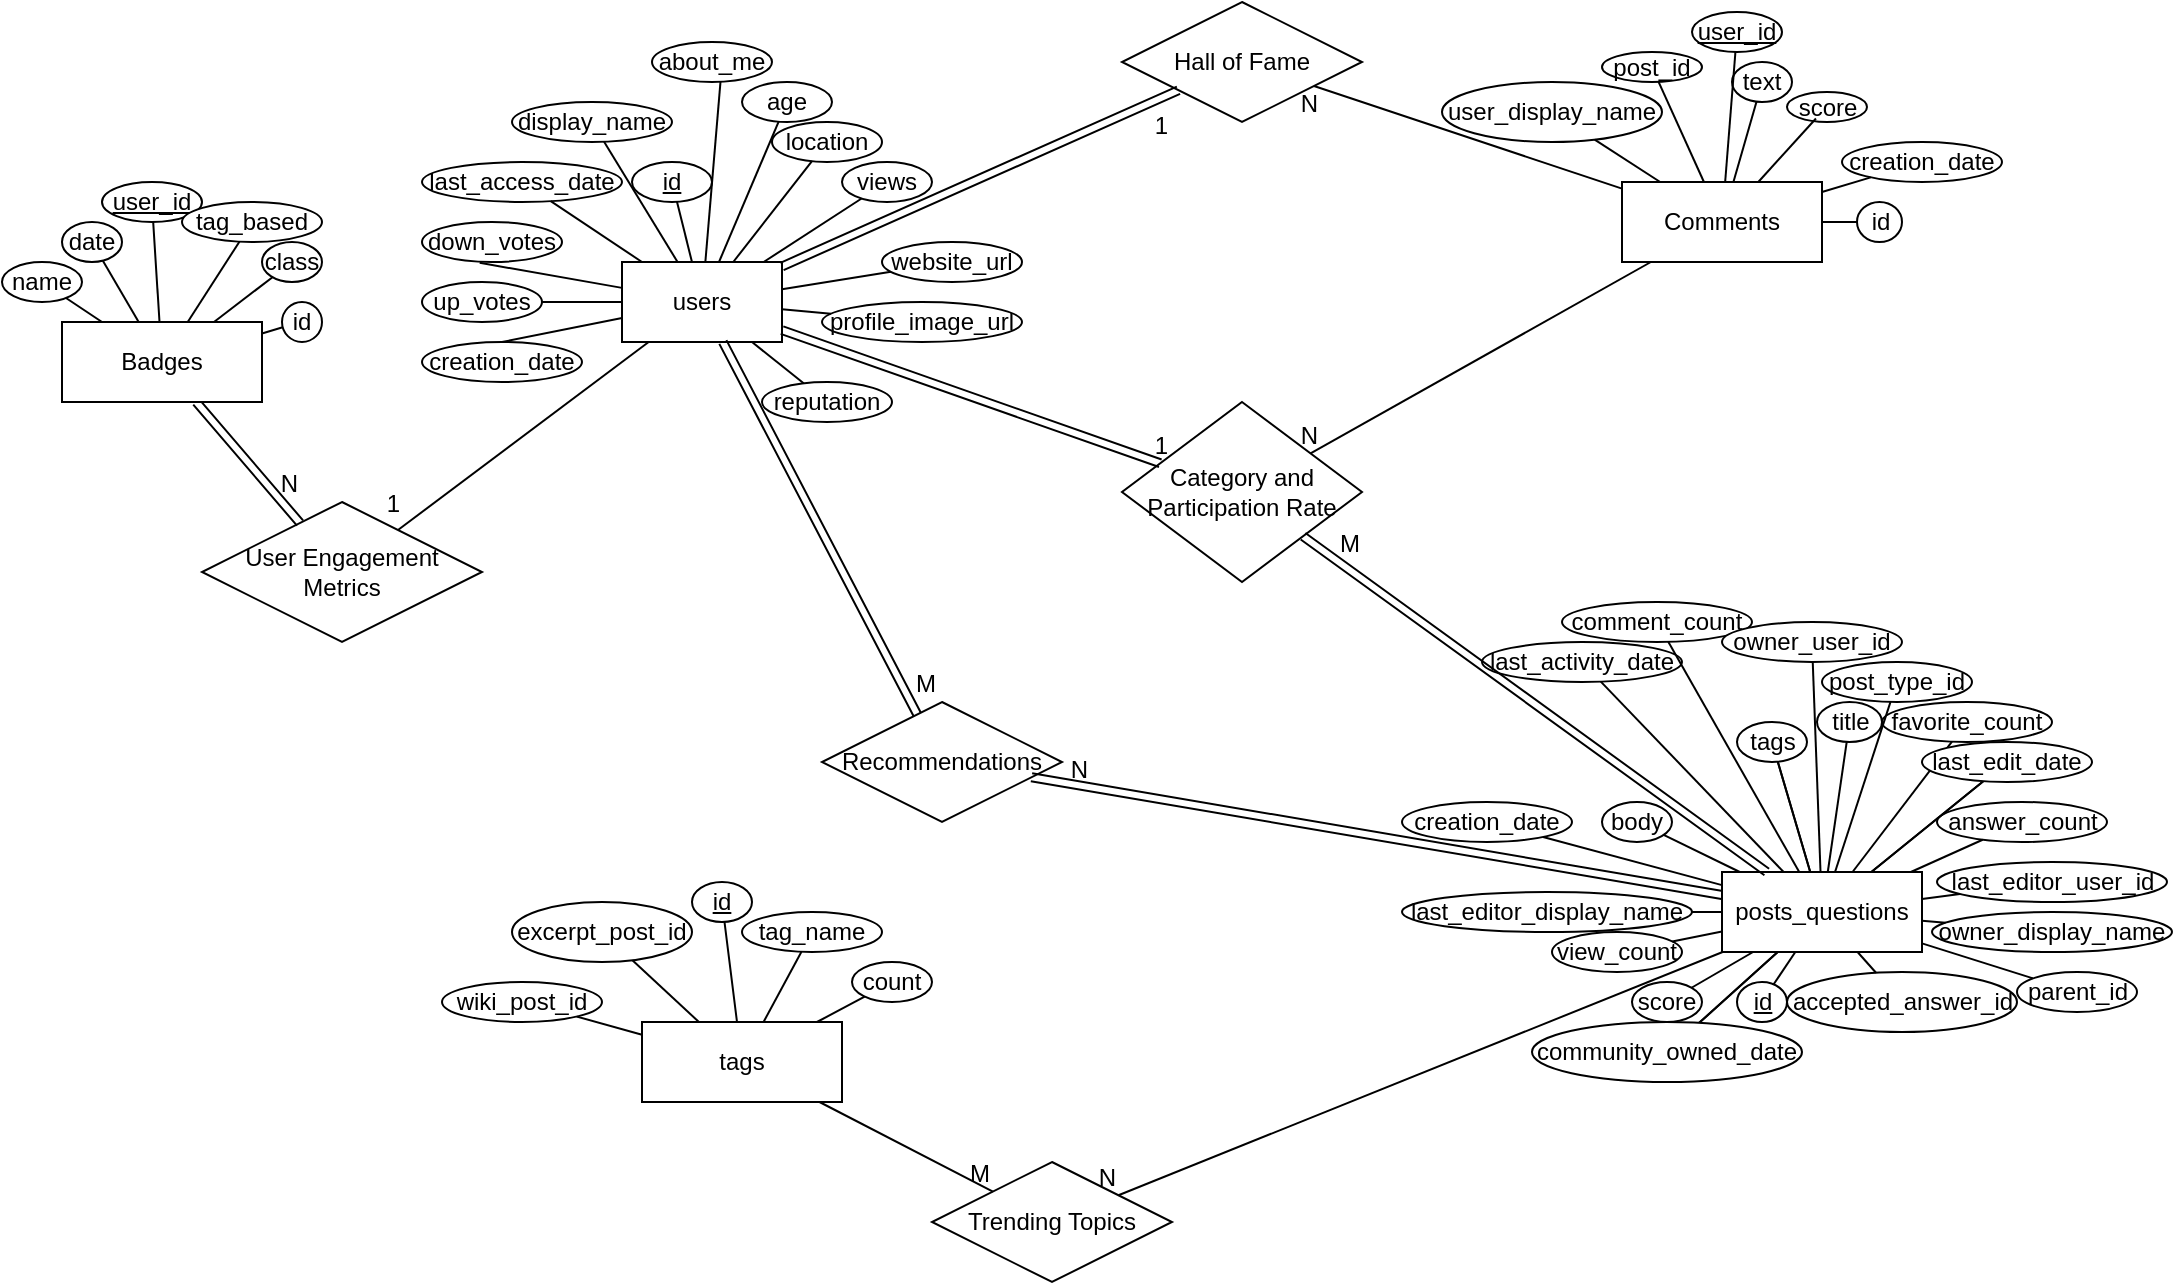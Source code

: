 <mxfile version="24.2.5" type="google">
  <diagram name="Page-1" id="AY1h7rt56vw9ZxVU6xea">
    <mxGraphModel grid="1" page="1" gridSize="10" guides="1" tooltips="1" connect="1" arrows="1" fold="1" pageScale="1" pageWidth="850" pageHeight="1100" math="0" shadow="0">
      <root>
        <mxCell id="0" />
        <mxCell id="1" parent="0" />
        <mxCell id="KwTNZy9iFzEqx0LIsOk2-51" value="Comments" style="whiteSpace=wrap;html=1;align=center;" vertex="1" parent="1">
          <mxGeometry x="-40" y="290" width="100" height="40" as="geometry" />
        </mxCell>
        <mxCell id="KwTNZy9iFzEqx0LIsOk2-52" value="text" style="ellipse;whiteSpace=wrap;html=1;align=center;" vertex="1" parent="1">
          <mxGeometry x="15" y="230" width="30" height="20" as="geometry" />
        </mxCell>
        <mxCell id="KwTNZy9iFzEqx0LIsOk2-53" value="user_id" style="ellipse;whiteSpace=wrap;html=1;align=center;fontStyle=4;" vertex="1" parent="1">
          <mxGeometry x="-5" y="205" width="45" height="20" as="geometry" />
        </mxCell>
        <mxCell id="KwTNZy9iFzEqx0LIsOk2-54" value="creation_date" style="ellipse;whiteSpace=wrap;html=1;align=center;" vertex="1" parent="1">
          <mxGeometry x="70" y="270" width="80" height="20" as="geometry" />
        </mxCell>
        <mxCell id="KwTNZy9iFzEqx0LIsOk2-64" value="post_id" style="ellipse;whiteSpace=wrap;html=1;align=center;" vertex="1" parent="1">
          <mxGeometry x="-50" y="225" width="50" height="15" as="geometry" />
        </mxCell>
        <mxCell id="KwTNZy9iFzEqx0LIsOk2-65" value="id" style="ellipse;whiteSpace=wrap;html=1;align=center;" vertex="1" parent="1">
          <mxGeometry x="77.5" y="300" width="22.5" height="20" as="geometry" />
        </mxCell>
        <mxCell id="KwTNZy9iFzEqx0LIsOk2-66" value="user_display_name" style="ellipse;whiteSpace=wrap;html=1;align=center;" vertex="1" parent="1">
          <mxGeometry x="-130" y="240" width="110" height="30" as="geometry" />
        </mxCell>
        <mxCell id="KwTNZy9iFzEqx0LIsOk2-67" value="score" style="ellipse;whiteSpace=wrap;html=1;align=center;" vertex="1" parent="1">
          <mxGeometry x="42.5" y="245" width="40" height="15" as="geometry" />
        </mxCell>
        <mxCell id="KwTNZy9iFzEqx0LIsOk2-84" value="posts_questions" style="whiteSpace=wrap;html=1;align=center;" vertex="1" parent="1">
          <mxGeometry x="10" y="635" width="100" height="40" as="geometry" />
        </mxCell>
        <mxCell id="KwTNZy9iFzEqx0LIsOk2-85" value="title" style="ellipse;whiteSpace=wrap;html=1;align=center;" vertex="1" parent="1">
          <mxGeometry x="57.5" y="550" width="32.5" height="20" as="geometry" />
        </mxCell>
        <mxCell id="KwTNZy9iFzEqx0LIsOk2-86" value="id" style="ellipse;whiteSpace=wrap;html=1;align=center;fontStyle=4;" vertex="1" parent="1">
          <mxGeometry x="17.5" y="690" width="25" height="20" as="geometry" />
        </mxCell>
        <mxCell id="KwTNZy9iFzEqx0LIsOk2-87" value="body" style="ellipse;whiteSpace=wrap;html=1;align=center;" vertex="1" parent="1">
          <mxGeometry x="-50" y="600" width="35" height="20" as="geometry" />
        </mxCell>
        <mxCell id="KwTNZy9iFzEqx0LIsOk2-88" value="accepted_answer_id" style="ellipse;whiteSpace=wrap;html=1;align=center;" vertex="1" parent="1">
          <mxGeometry x="42.5" y="685" width="115" height="30" as="geometry" />
        </mxCell>
        <mxCell id="KwTNZy9iFzEqx0LIsOk2-89" value="answer_count" style="ellipse;whiteSpace=wrap;html=1;align=center;" vertex="1" parent="1">
          <mxGeometry x="117.5" y="600" width="85" height="20" as="geometry" />
        </mxCell>
        <mxCell id="KwTNZy9iFzEqx0LIsOk2-90" value="comment_count" style="ellipse;whiteSpace=wrap;html=1;align=center;" vertex="1" parent="1">
          <mxGeometry x="-70" y="500" width="95" height="20" as="geometry" />
        </mxCell>
        <mxCell id="KwTNZy9iFzEqx0LIsOk2-92" value="creation_date" style="ellipse;whiteSpace=wrap;html=1;align=center;" vertex="1" parent="1">
          <mxGeometry x="-150" y="600" width="85" height="20" as="geometry" />
        </mxCell>
        <mxCell id="KwTNZy9iFzEqx0LIsOk2-93" value="favorite_count" style="ellipse;whiteSpace=wrap;html=1;align=center;" vertex="1" parent="1">
          <mxGeometry x="90" y="550" width="85" height="20" as="geometry" />
        </mxCell>
        <mxCell id="KwTNZy9iFzEqx0LIsOk2-94" value="last_activity_date" style="ellipse;whiteSpace=wrap;html=1;align=center;" vertex="1" parent="1">
          <mxGeometry x="-110" y="520" width="100" height="20" as="geometry" />
        </mxCell>
        <mxCell id="KwTNZy9iFzEqx0LIsOk2-96" value="last_editor_display_name" style="ellipse;whiteSpace=wrap;html=1;align=center;" vertex="1" parent="1">
          <mxGeometry x="-150" y="645" width="145" height="20" as="geometry" />
        </mxCell>
        <mxCell id="KwTNZy9iFzEqx0LIsOk2-97" value="last_editor_user_id" style="ellipse;whiteSpace=wrap;html=1;align=center;" vertex="1" parent="1">
          <mxGeometry x="117.5" y="630" width="115" height="20" as="geometry" />
        </mxCell>
        <mxCell id="KwTNZy9iFzEqx0LIsOk2-98" value="owner_display_name" style="ellipse;whiteSpace=wrap;html=1;align=center;" vertex="1" parent="1">
          <mxGeometry x="115" y="655" width="120" height="20" as="geometry" />
        </mxCell>
        <mxCell id="KwTNZy9iFzEqx0LIsOk2-100" value="owner_user_id" style="ellipse;whiteSpace=wrap;html=1;align=center;" vertex="1" parent="1">
          <mxGeometry x="10" y="510" width="90" height="20" as="geometry" />
        </mxCell>
        <mxCell id="KwTNZy9iFzEqx0LIsOk2-101" value="parent_id" style="ellipse;whiteSpace=wrap;html=1;align=center;" vertex="1" parent="1">
          <mxGeometry x="157.5" y="685" width="60" height="20" as="geometry" />
        </mxCell>
        <mxCell id="KwTNZy9iFzEqx0LIsOk2-102" value="post_type_id" style="ellipse;whiteSpace=wrap;html=1;align=center;" vertex="1" parent="1">
          <mxGeometry x="60" y="530" width="75" height="20" as="geometry" />
        </mxCell>
        <mxCell id="KwTNZy9iFzEqx0LIsOk2-103" value="score" style="ellipse;whiteSpace=wrap;html=1;align=center;" vertex="1" parent="1">
          <mxGeometry x="-35" y="690" width="35" height="20" as="geometry" />
        </mxCell>
        <mxCell id="KwTNZy9iFzEqx0LIsOk2-105" value="view_count" style="ellipse;whiteSpace=wrap;html=1;align=center;" vertex="1" parent="1">
          <mxGeometry x="-75" y="665" width="65" height="20" as="geometry" />
        </mxCell>
        <mxCell id="KwTNZy9iFzEqx0LIsOk2-106" value="tags" style="whiteSpace=wrap;html=1;align=center;" vertex="1" parent="1">
          <mxGeometry x="-530" y="710" width="100" height="40" as="geometry" />
        </mxCell>
        <mxCell id="KwTNZy9iFzEqx0LIsOk2-107" value="tag_name" style="ellipse;whiteSpace=wrap;html=1;align=center;" vertex="1" parent="1">
          <mxGeometry x="-480" y="655" width="70" height="20" as="geometry" />
        </mxCell>
        <mxCell id="KwTNZy9iFzEqx0LIsOk2-108" value="id" style="ellipse;whiteSpace=wrap;html=1;align=center;fontStyle=4;" vertex="1" parent="1">
          <mxGeometry x="-505" y="640" width="30" height="20" as="geometry" />
        </mxCell>
        <mxCell id="KwTNZy9iFzEqx0LIsOk2-109" value="count" style="ellipse;whiteSpace=wrap;html=1;align=center;" vertex="1" parent="1">
          <mxGeometry x="-425" y="680" width="40" height="20" as="geometry" />
        </mxCell>
        <mxCell id="KwTNZy9iFzEqx0LIsOk2-110" value="excerpt_post_id" style="ellipse;whiteSpace=wrap;html=1;align=center;" vertex="1" parent="1">
          <mxGeometry x="-595" y="650" width="90" height="30" as="geometry" />
        </mxCell>
        <mxCell id="KwTNZy9iFzEqx0LIsOk2-111" value="wiki_post_id" style="ellipse;whiteSpace=wrap;html=1;align=center;" vertex="1" parent="1">
          <mxGeometry x="-630" y="690" width="80" height="20" as="geometry" />
        </mxCell>
        <mxCell id="KwTNZy9iFzEqx0LIsOk2-112" value="users" style="whiteSpace=wrap;html=1;align=center;" vertex="1" parent="1">
          <mxGeometry x="-540" y="330" width="80" height="40" as="geometry" />
        </mxCell>
        <mxCell id="KwTNZy9iFzEqx0LIsOk2-113" value="id" style="ellipse;whiteSpace=wrap;html=1;align=center;fontStyle=4;" vertex="1" parent="1">
          <mxGeometry x="-535" y="280" width="40" height="20" as="geometry" />
        </mxCell>
        <mxCell id="KwTNZy9iFzEqx0LIsOk2-114" value="display_name" style="ellipse;whiteSpace=wrap;html=1;align=center;" vertex="1" parent="1">
          <mxGeometry x="-595" y="250" width="80" height="20" as="geometry" />
        </mxCell>
        <mxCell id="KwTNZy9iFzEqx0LIsOk2-115" value="about_me" style="ellipse;whiteSpace=wrap;html=1;align=center;" vertex="1" parent="1">
          <mxGeometry x="-525" y="220" width="60" height="20" as="geometry" />
        </mxCell>
        <mxCell id="KwTNZy9iFzEqx0LIsOk2-116" value="age" style="ellipse;whiteSpace=wrap;html=1;align=center;" vertex="1" parent="1">
          <mxGeometry x="-480" y="240" width="45" height="20" as="geometry" />
        </mxCell>
        <mxCell id="KwTNZy9iFzEqx0LIsOk2-117" value="creation_date" style="ellipse;whiteSpace=wrap;html=1;align=center;" vertex="1" parent="1">
          <mxGeometry x="-640" y="370" width="80" height="20" as="geometry" />
        </mxCell>
        <mxCell id="KwTNZy9iFzEqx0LIsOk2-118" value="last_access_date" style="ellipse;whiteSpace=wrap;html=1;align=center;" vertex="1" parent="1">
          <mxGeometry x="-640" y="280" width="100" height="20" as="geometry" />
        </mxCell>
        <mxCell id="KwTNZy9iFzEqx0LIsOk2-119" value="location" style="ellipse;whiteSpace=wrap;html=1;align=center;" vertex="1" parent="1">
          <mxGeometry x="-465" y="260" width="55" height="20" as="geometry" />
        </mxCell>
        <mxCell id="KwTNZy9iFzEqx0LIsOk2-120" value="reputation" style="ellipse;whiteSpace=wrap;html=1;align=center;" vertex="1" parent="1">
          <mxGeometry x="-470" y="390" width="65" height="20" as="geometry" />
        </mxCell>
        <mxCell id="KwTNZy9iFzEqx0LIsOk2-121" value="up_votes" style="ellipse;whiteSpace=wrap;html=1;align=center;" vertex="1" parent="1">
          <mxGeometry x="-640" y="340" width="60" height="20" as="geometry" />
        </mxCell>
        <mxCell id="KwTNZy9iFzEqx0LIsOk2-122" value="down_votes" style="ellipse;whiteSpace=wrap;html=1;align=center;" vertex="1" parent="1">
          <mxGeometry x="-640" y="310" width="70" height="20" as="geometry" />
        </mxCell>
        <mxCell id="KwTNZy9iFzEqx0LIsOk2-123" value="views" style="ellipse;whiteSpace=wrap;html=1;align=center;" vertex="1" parent="1">
          <mxGeometry x="-430" y="280" width="45" height="20" as="geometry" />
        </mxCell>
        <mxCell id="KwTNZy9iFzEqx0LIsOk2-124" value="profile_image_url" style="ellipse;whiteSpace=wrap;html=1;align=center;" vertex="1" parent="1">
          <mxGeometry x="-440" y="350" width="100" height="20" as="geometry" />
        </mxCell>
        <mxCell id="KwTNZy9iFzEqx0LIsOk2-125" value="website_url" style="ellipse;whiteSpace=wrap;html=1;align=center;" vertex="1" parent="1">
          <mxGeometry x="-410" y="320" width="70" height="20" as="geometry" />
        </mxCell>
        <mxCell id="KwTNZy9iFzEqx0LIsOk2-131" value="Hall of Fame" style="shape=rhombus;perimeter=rhombusPerimeter;whiteSpace=wrap;html=1;align=center;" vertex="1" parent="1">
          <mxGeometry x="-290" y="200" width="120" height="60" as="geometry" />
        </mxCell>
        <mxCell id="KwTNZy9iFzEqx0LIsOk2-143" value="" style="endArrow=none;html=1;rounded=0;" edge="1" parent="1" source="KwTNZy9iFzEqx0LIsOk2-113" target="KwTNZy9iFzEqx0LIsOk2-112">
          <mxGeometry relative="1" as="geometry">
            <mxPoint x="-30" y="210" as="sourcePoint" />
            <mxPoint x="130" y="210" as="targetPoint" />
          </mxGeometry>
        </mxCell>
        <mxCell id="KwTNZy9iFzEqx0LIsOk2-148" value="" style="endArrow=none;html=1;rounded=0;" edge="1" parent="1" source="KwTNZy9iFzEqx0LIsOk2-116" target="KwTNZy9iFzEqx0LIsOk2-112">
          <mxGeometry relative="1" as="geometry">
            <mxPoint x="-210" y="210" as="sourcePoint" />
            <mxPoint x="-50" y="210" as="targetPoint" />
          </mxGeometry>
        </mxCell>
        <mxCell id="KwTNZy9iFzEqx0LIsOk2-149" value="" style="endArrow=none;html=1;rounded=0;" edge="1" parent="1" source="KwTNZy9iFzEqx0LIsOk2-112" target="KwTNZy9iFzEqx0LIsOk2-125">
          <mxGeometry relative="1" as="geometry">
            <mxPoint x="-210" y="210" as="sourcePoint" />
            <mxPoint x="-50" y="210" as="targetPoint" />
          </mxGeometry>
        </mxCell>
        <mxCell id="KwTNZy9iFzEqx0LIsOk2-150" value="" style="endArrow=none;html=1;rounded=0;" edge="1" parent="1" source="KwTNZy9iFzEqx0LIsOk2-112" target="KwTNZy9iFzEqx0LIsOk2-120">
          <mxGeometry relative="1" as="geometry">
            <mxPoint x="-150" y="210" as="sourcePoint" />
            <mxPoint x="10" y="210" as="targetPoint" />
          </mxGeometry>
        </mxCell>
        <mxCell id="KwTNZy9iFzEqx0LIsOk2-151" value="" style="endArrow=none;html=1;rounded=0;entryX=0.5;entryY=0;entryDx=0;entryDy=0;" edge="1" parent="1" source="KwTNZy9iFzEqx0LIsOk2-112" target="KwTNZy9iFzEqx0LIsOk2-117">
          <mxGeometry relative="1" as="geometry">
            <mxPoint x="-90" y="210" as="sourcePoint" />
            <mxPoint x="70" y="210" as="targetPoint" />
          </mxGeometry>
        </mxCell>
        <mxCell id="KwTNZy9iFzEqx0LIsOk2-152" value="" style="endArrow=none;html=1;rounded=0;" edge="1" parent="1" source="KwTNZy9iFzEqx0LIsOk2-112" target="KwTNZy9iFzEqx0LIsOk2-124">
          <mxGeometry relative="1" as="geometry">
            <mxPoint x="-90" y="210" as="sourcePoint" />
            <mxPoint x="70" y="210" as="targetPoint" />
          </mxGeometry>
        </mxCell>
        <mxCell id="KwTNZy9iFzEqx0LIsOk2-153" value="" style="endArrow=none;html=1;rounded=0;" edge="1" parent="1" source="KwTNZy9iFzEqx0LIsOk2-112" target="KwTNZy9iFzEqx0LIsOk2-119">
          <mxGeometry relative="1" as="geometry">
            <mxPoint x="-90" y="210" as="sourcePoint" />
            <mxPoint x="70" y="210" as="targetPoint" />
          </mxGeometry>
        </mxCell>
        <mxCell id="KwTNZy9iFzEqx0LIsOk2-154" value="" style="endArrow=none;html=1;rounded=0;" edge="1" parent="1" source="KwTNZy9iFzEqx0LIsOk2-112" target="KwTNZy9iFzEqx0LIsOk2-114">
          <mxGeometry relative="1" as="geometry">
            <mxPoint x="-90" y="210" as="sourcePoint" />
            <mxPoint x="70" y="210" as="targetPoint" />
          </mxGeometry>
        </mxCell>
        <mxCell id="KwTNZy9iFzEqx0LIsOk2-155" value="" style="endArrow=none;html=1;rounded=0;exitX=0.412;exitY=1.02;exitDx=0;exitDy=0;exitPerimeter=0;" edge="1" parent="1" source="KwTNZy9iFzEqx0LIsOk2-122" target="KwTNZy9iFzEqx0LIsOk2-112">
          <mxGeometry relative="1" as="geometry">
            <mxPoint x="-150" y="210" as="sourcePoint" />
            <mxPoint x="10" y="210" as="targetPoint" />
          </mxGeometry>
        </mxCell>
        <mxCell id="KwTNZy9iFzEqx0LIsOk2-156" value="" style="endArrow=none;html=1;rounded=0;exitX=0.571;exitY=0.983;exitDx=0;exitDy=0;exitPerimeter=0;" edge="1" parent="1" source="KwTNZy9iFzEqx0LIsOk2-115" target="KwTNZy9iFzEqx0LIsOk2-112">
          <mxGeometry relative="1" as="geometry">
            <mxPoint x="-150" y="210" as="sourcePoint" />
            <mxPoint x="10" y="210" as="targetPoint" />
          </mxGeometry>
        </mxCell>
        <mxCell id="KwTNZy9iFzEqx0LIsOk2-157" value="" style="endArrow=none;html=1;rounded=0;" edge="1" parent="1" source="KwTNZy9iFzEqx0LIsOk2-123" target="KwTNZy9iFzEqx0LIsOk2-112">
          <mxGeometry relative="1" as="geometry">
            <mxPoint x="-150" y="210" as="sourcePoint" />
            <mxPoint x="10" y="210" as="targetPoint" />
          </mxGeometry>
        </mxCell>
        <mxCell id="KwTNZy9iFzEqx0LIsOk2-158" value="" style="endArrow=none;html=1;rounded=0;" edge="1" parent="1" source="KwTNZy9iFzEqx0LIsOk2-121" target="KwTNZy9iFzEqx0LIsOk2-112">
          <mxGeometry relative="1" as="geometry">
            <mxPoint x="-210" y="210" as="sourcePoint" />
            <mxPoint x="-50" y="210" as="targetPoint" />
          </mxGeometry>
        </mxCell>
        <mxCell id="KwTNZy9iFzEqx0LIsOk2-159" value="" style="endArrow=none;html=1;rounded=0;" edge="1" parent="1" source="KwTNZy9iFzEqx0LIsOk2-112" target="KwTNZy9iFzEqx0LIsOk2-118">
          <mxGeometry relative="1" as="geometry">
            <mxPoint x="-150" y="-30" as="sourcePoint" />
            <mxPoint x="10" y="-30" as="targetPoint" />
          </mxGeometry>
        </mxCell>
        <mxCell id="KwTNZy9iFzEqx0LIsOk2-160" value="" style="endArrow=none;html=1;rounded=0;" edge="1" parent="1" source="KwTNZy9iFzEqx0LIsOk2-51" target="KwTNZy9iFzEqx0LIsOk2-53">
          <mxGeometry relative="1" as="geometry">
            <mxPoint x="350" y="755" as="sourcePoint" />
            <mxPoint x="510" y="755" as="targetPoint" />
          </mxGeometry>
        </mxCell>
        <mxCell id="KwTNZy9iFzEqx0LIsOk2-161" value="" style="endArrow=none;html=1;rounded=0;" edge="1" parent="1" source="KwTNZy9iFzEqx0LIsOk2-51" target="KwTNZy9iFzEqx0LIsOk2-54">
          <mxGeometry relative="1" as="geometry">
            <mxPoint x="350" y="755" as="sourcePoint" />
            <mxPoint x="510" y="755" as="targetPoint" />
          </mxGeometry>
        </mxCell>
        <mxCell id="KwTNZy9iFzEqx0LIsOk2-162" value="" style="endArrow=none;html=1;rounded=0;" edge="1" parent="1" source="KwTNZy9iFzEqx0LIsOk2-51" target="KwTNZy9iFzEqx0LIsOk2-65">
          <mxGeometry relative="1" as="geometry">
            <mxPoint x="350" y="755" as="sourcePoint" />
            <mxPoint x="510" y="755" as="targetPoint" />
          </mxGeometry>
        </mxCell>
        <mxCell id="KwTNZy9iFzEqx0LIsOk2-163" value="" style="endArrow=none;html=1;rounded=0;" edge="1" parent="1" source="KwTNZy9iFzEqx0LIsOk2-66" target="KwTNZy9iFzEqx0LIsOk2-51">
          <mxGeometry relative="1" as="geometry">
            <mxPoint x="350" y="755" as="sourcePoint" />
            <mxPoint x="510" y="755" as="targetPoint" />
          </mxGeometry>
        </mxCell>
        <mxCell id="KwTNZy9iFzEqx0LIsOk2-164" value="" style="endArrow=none;html=1;rounded=0;" edge="1" parent="1" source="KwTNZy9iFzEqx0LIsOk2-64" target="KwTNZy9iFzEqx0LIsOk2-51">
          <mxGeometry relative="1" as="geometry">
            <mxPoint x="371.311" y="716.267" as="sourcePoint" />
            <mxPoint x="410" y="725" as="targetPoint" />
          </mxGeometry>
        </mxCell>
        <mxCell id="KwTNZy9iFzEqx0LIsOk2-165" value="" style="endArrow=none;html=1;rounded=0;" edge="1" parent="1" source="KwTNZy9iFzEqx0LIsOk2-52" target="KwTNZy9iFzEqx0LIsOk2-51">
          <mxGeometry relative="1" as="geometry">
            <mxPoint x="350" y="755" as="sourcePoint" />
            <mxPoint x="510" y="755" as="targetPoint" />
          </mxGeometry>
        </mxCell>
        <mxCell id="KwTNZy9iFzEqx0LIsOk2-166" value="" style="endArrow=none;html=1;rounded=0;exitX=0.362;exitY=0.883;exitDx=0;exitDy=0;exitPerimeter=0;" edge="1" parent="1" source="KwTNZy9iFzEqx0LIsOk2-67" target="KwTNZy9iFzEqx0LIsOk2-51">
          <mxGeometry relative="1" as="geometry">
            <mxPoint x="200.0" y="79.6" as="sourcePoint" />
            <mxPoint x="283.009" y="290" as="targetPoint" />
          </mxGeometry>
        </mxCell>
        <mxCell id="KwTNZy9iFzEqx0LIsOk2-167" value="" style="endArrow=none;html=1;rounded=0;" edge="1" parent="1" source="KwTNZy9iFzEqx0LIsOk2-107" target="KwTNZy9iFzEqx0LIsOk2-106">
          <mxGeometry relative="1" as="geometry">
            <mxPoint x="-625" y="760" as="sourcePoint" />
            <mxPoint x="-465" y="760" as="targetPoint" />
          </mxGeometry>
        </mxCell>
        <mxCell id="KwTNZy9iFzEqx0LIsOk2-168" value="" style="endArrow=none;html=1;rounded=0;" edge="1" parent="1" source="KwTNZy9iFzEqx0LIsOk2-106" target="KwTNZy9iFzEqx0LIsOk2-110">
          <mxGeometry relative="1" as="geometry">
            <mxPoint x="-565" y="760" as="sourcePoint" />
            <mxPoint x="-405" y="760" as="targetPoint" />
          </mxGeometry>
        </mxCell>
        <mxCell id="KwTNZy9iFzEqx0LIsOk2-169" value="" style="endArrow=none;html=1;rounded=0;" edge="1" parent="1" source="KwTNZy9iFzEqx0LIsOk2-111" target="KwTNZy9iFzEqx0LIsOk2-106">
          <mxGeometry relative="1" as="geometry">
            <mxPoint x="-565" y="760" as="sourcePoint" />
            <mxPoint x="-405" y="760" as="targetPoint" />
          </mxGeometry>
        </mxCell>
        <mxCell id="KwTNZy9iFzEqx0LIsOk2-170" value="" style="endArrow=none;html=1;rounded=0;" edge="1" parent="1" source="KwTNZy9iFzEqx0LIsOk2-109" target="KwTNZy9iFzEqx0LIsOk2-106">
          <mxGeometry relative="1" as="geometry">
            <mxPoint x="-565" y="760" as="sourcePoint" />
            <mxPoint x="-405" y="760" as="targetPoint" />
          </mxGeometry>
        </mxCell>
        <mxCell id="KwTNZy9iFzEqx0LIsOk2-171" value="" style="endArrow=none;html=1;rounded=0;" edge="1" parent="1" source="KwTNZy9iFzEqx0LIsOk2-106" target="KwTNZy9iFzEqx0LIsOk2-108">
          <mxGeometry relative="1" as="geometry">
            <mxPoint x="-505" y="760" as="sourcePoint" />
            <mxPoint x="-345" y="760" as="targetPoint" />
          </mxGeometry>
        </mxCell>
        <mxCell id="KwTNZy9iFzEqx0LIsOk2-172" value="" style="endArrow=none;html=1;rounded=0;" edge="1" parent="1" source="KwTNZy9iFzEqx0LIsOk2-84" target="KwTNZy9iFzEqx0LIsOk2-97">
          <mxGeometry relative="1" as="geometry">
            <mxPoint x="-20" y="170" as="sourcePoint" />
            <mxPoint x="140" y="170" as="targetPoint" />
          </mxGeometry>
        </mxCell>
        <mxCell id="KwTNZy9iFzEqx0LIsOk2-173" value="" style="endArrow=none;html=1;rounded=0;" edge="1" parent="1" source="KwTNZy9iFzEqx0LIsOk2-85" target="KwTNZy9iFzEqx0LIsOk2-84">
          <mxGeometry relative="1" as="geometry">
            <mxPoint x="-20" y="170" as="sourcePoint" />
            <mxPoint x="140" y="170" as="targetPoint" />
          </mxGeometry>
        </mxCell>
        <mxCell id="KwTNZy9iFzEqx0LIsOk2-174" value="" style="endArrow=none;html=1;rounded=0;" edge="1" parent="1" source="KwTNZy9iFzEqx0LIsOk2-84" target="KwTNZy9iFzEqx0LIsOk2-87">
          <mxGeometry relative="1" as="geometry">
            <mxPoint x="-20" y="170" as="sourcePoint" />
            <mxPoint x="140" y="170" as="targetPoint" />
          </mxGeometry>
        </mxCell>
        <mxCell id="KwTNZy9iFzEqx0LIsOk2-175" value="" style="endArrow=none;html=1;rounded=0;" edge="1" parent="1" source="KwTNZy9iFzEqx0LIsOk2-91" target="KwTNZy9iFzEqx0LIsOk2-84">
          <mxGeometry relative="1" as="geometry">
            <mxPoint x="-20" y="170" as="sourcePoint" />
            <mxPoint x="140" y="170" as="targetPoint" />
          </mxGeometry>
        </mxCell>
        <mxCell id="KwTNZy9iFzEqx0LIsOk2-176" value="" style="endArrow=none;html=1;rounded=0;" edge="1" parent="1" source="KwTNZy9iFzEqx0LIsOk2-86" target="KwTNZy9iFzEqx0LIsOk2-84">
          <mxGeometry relative="1" as="geometry">
            <mxPoint x="-140" y="170" as="sourcePoint" />
            <mxPoint x="20" y="170" as="targetPoint" />
          </mxGeometry>
        </mxCell>
        <mxCell id="KwTNZy9iFzEqx0LIsOk2-177" value="" style="endArrow=none;html=1;rounded=0;" edge="1" parent="1" source="KwTNZy9iFzEqx0LIsOk2-90" target="KwTNZy9iFzEqx0LIsOk2-84">
          <mxGeometry relative="1" as="geometry">
            <mxPoint x="-140" y="290" as="sourcePoint" />
            <mxPoint x="20" y="290" as="targetPoint" />
          </mxGeometry>
        </mxCell>
        <mxCell id="KwTNZy9iFzEqx0LIsOk2-178" value="" style="endArrow=none;html=1;rounded=0;" edge="1" parent="1" source="KwTNZy9iFzEqx0LIsOk2-92" target="KwTNZy9iFzEqx0LIsOk2-84">
          <mxGeometry relative="1" as="geometry">
            <mxPoint x="-140" y="290" as="sourcePoint" />
            <mxPoint x="20" y="290" as="targetPoint" />
          </mxGeometry>
        </mxCell>
        <mxCell id="KwTNZy9iFzEqx0LIsOk2-179" value="" style="endArrow=none;html=1;rounded=0;" edge="1" parent="1" source="KwTNZy9iFzEqx0LIsOk2-84" target="KwTNZy9iFzEqx0LIsOk2-91">
          <mxGeometry relative="1" as="geometry">
            <mxPoint x="-80" y="290" as="sourcePoint" />
            <mxPoint x="80" y="290" as="targetPoint" />
          </mxGeometry>
        </mxCell>
        <mxCell id="KwTNZy9iFzEqx0LIsOk2-180" value="" style="endArrow=none;html=1;rounded=0;" edge="1" parent="1" source="KwTNZy9iFzEqx0LIsOk2-84" target="KwTNZy9iFzEqx0LIsOk2-88">
          <mxGeometry relative="1" as="geometry">
            <mxPoint x="40" y="290" as="sourcePoint" />
            <mxPoint x="200" y="290" as="targetPoint" />
          </mxGeometry>
        </mxCell>
        <mxCell id="KwTNZy9iFzEqx0LIsOk2-181" value="" style="endArrow=none;html=1;rounded=0;" edge="1" parent="1" source="KwTNZy9iFzEqx0LIsOk2-84" target="KwTNZy9iFzEqx0LIsOk2-95">
          <mxGeometry relative="1" as="geometry">
            <mxPoint x="40" y="290" as="sourcePoint" />
            <mxPoint x="200" y="290" as="targetPoint" />
          </mxGeometry>
        </mxCell>
        <mxCell id="KwTNZy9iFzEqx0LIsOk2-182" value="" style="endArrow=none;html=1;rounded=0;" edge="1" parent="1" source="KwTNZy9iFzEqx0LIsOk2-84" target="KwTNZy9iFzEqx0LIsOk2-93">
          <mxGeometry relative="1" as="geometry">
            <mxPoint x="-20" y="290" as="sourcePoint" />
            <mxPoint x="140" y="290" as="targetPoint" />
          </mxGeometry>
        </mxCell>
        <mxCell id="KwTNZy9iFzEqx0LIsOk2-183" value="" style="endArrow=none;html=1;rounded=0;" edge="1" parent="1" source="KwTNZy9iFzEqx0LIsOk2-94" target="KwTNZy9iFzEqx0LIsOk2-84">
          <mxGeometry relative="1" as="geometry">
            <mxPoint x="-80" y="350" as="sourcePoint" />
            <mxPoint x="80" y="350" as="targetPoint" />
          </mxGeometry>
        </mxCell>
        <mxCell id="KwTNZy9iFzEqx0LIsOk2-184" value="" style="endArrow=none;html=1;rounded=0;" edge="1" parent="1" source="KwTNZy9iFzEqx0LIsOk2-84" target="KwTNZy9iFzEqx0LIsOk2-96">
          <mxGeometry relative="1" as="geometry">
            <mxPoint x="-80" y="350" as="sourcePoint" />
            <mxPoint x="80" y="350" as="targetPoint" />
          </mxGeometry>
        </mxCell>
        <mxCell id="KwTNZy9iFzEqx0LIsOk2-186" value="" style="endArrow=none;html=1;rounded=0;" edge="1" parent="1" source="KwTNZy9iFzEqx0LIsOk2-104" target="KwTNZy9iFzEqx0LIsOk2-84">
          <mxGeometry relative="1" as="geometry">
            <mxPoint x="-80" y="410" as="sourcePoint" />
            <mxPoint x="80" y="410" as="targetPoint" />
          </mxGeometry>
        </mxCell>
        <mxCell id="KwTNZy9iFzEqx0LIsOk2-187" value="" style="endArrow=none;html=1;rounded=0;" edge="1" parent="1" source="KwTNZy9iFzEqx0LIsOk2-101" target="KwTNZy9iFzEqx0LIsOk2-84">
          <mxGeometry relative="1" as="geometry">
            <mxPoint x="-80" y="410" as="sourcePoint" />
            <mxPoint x="80" y="410" as="targetPoint" />
          </mxGeometry>
        </mxCell>
        <mxCell id="KwTNZy9iFzEqx0LIsOk2-188" value="" style="endArrow=none;html=1;rounded=0;" edge="1" parent="1" source="KwTNZy9iFzEqx0LIsOk2-84" target="KwTNZy9iFzEqx0LIsOk2-100">
          <mxGeometry relative="1" as="geometry">
            <mxPoint x="-80" y="410" as="sourcePoint" />
            <mxPoint x="80" y="410" as="targetPoint" />
          </mxGeometry>
        </mxCell>
        <mxCell id="KwTNZy9iFzEqx0LIsOk2-189" value="" style="endArrow=none;html=1;rounded=0;" edge="1" parent="1" source="KwTNZy9iFzEqx0LIsOk2-84" target="KwTNZy9iFzEqx0LIsOk2-104">
          <mxGeometry relative="1" as="geometry">
            <mxPoint x="-80" y="410" as="sourcePoint" />
            <mxPoint x="30.552" y="540.001" as="targetPoint" />
          </mxGeometry>
        </mxCell>
        <mxCell id="KwTNZy9iFzEqx0LIsOk2-190" value="" style="endArrow=none;html=1;rounded=0;" edge="1" parent="1" source="KwTNZy9iFzEqx0LIsOk2-105" target="KwTNZy9iFzEqx0LIsOk2-84">
          <mxGeometry relative="1" as="geometry">
            <mxPoint x="-80" y="410" as="sourcePoint" />
            <mxPoint x="80" y="410" as="targetPoint" />
          </mxGeometry>
        </mxCell>
        <mxCell id="KwTNZy9iFzEqx0LIsOk2-191" value="" style="endArrow=none;html=1;rounded=0;" edge="1" parent="1" source="KwTNZy9iFzEqx0LIsOk2-84" target="KwTNZy9iFzEqx0LIsOk2-98">
          <mxGeometry relative="1" as="geometry">
            <mxPoint x="40" y="410" as="sourcePoint" />
            <mxPoint x="200" y="410" as="targetPoint" />
          </mxGeometry>
        </mxCell>
        <mxCell id="KwTNZy9iFzEqx0LIsOk2-192" value="" style="endArrow=none;html=1;rounded=0;" edge="1" parent="1" source="KwTNZy9iFzEqx0LIsOk2-84" target="KwTNZy9iFzEqx0LIsOk2-102">
          <mxGeometry relative="1" as="geometry">
            <mxPoint x="40" y="410" as="sourcePoint" />
            <mxPoint x="200" y="410" as="targetPoint" />
          </mxGeometry>
        </mxCell>
        <mxCell id="7jd7Q7iama4mhCfgH1NF-1" value="" style="endArrow=none;html=1;rounded=0;" edge="1" parent="1" source="KwTNZy9iFzEqx0LIsOk2-103" target="KwTNZy9iFzEqx0LIsOk2-84">
          <mxGeometry relative="1" as="geometry">
            <mxPoint x="-124" y="509" as="sourcePoint" />
            <mxPoint x="18" y="670" as="targetPoint" />
          </mxGeometry>
        </mxCell>
        <mxCell id="KwTNZy9iFzEqx0LIsOk2-104" value="tags" style="ellipse;whiteSpace=wrap;html=1;align=center;" vertex="1" parent="1">
          <mxGeometry x="17.5" y="560" width="35" height="20" as="geometry" />
        </mxCell>
        <mxCell id="7jd7Q7iama4mhCfgH1NF-3" value="" style="endArrow=none;html=1;rounded=0;" edge="1" parent="1" source="KwTNZy9iFzEqx0LIsOk2-89" target="KwTNZy9iFzEqx0LIsOk2-84">
          <mxGeometry relative="1" as="geometry">
            <mxPoint x="33" y="200" as="sourcePoint" />
            <mxPoint x="40" y="670" as="targetPoint" />
          </mxGeometry>
        </mxCell>
        <mxCell id="KwTNZy9iFzEqx0LIsOk2-91" value="community_owned_date" style="ellipse;whiteSpace=wrap;html=1;align=center;" vertex="1" parent="1">
          <mxGeometry x="-85" y="710" width="135" height="30" as="geometry" />
        </mxCell>
        <mxCell id="7jd7Q7iama4mhCfgH1NF-4" value="" style="endArrow=none;html=1;rounded=0;" edge="1" parent="1" source="KwTNZy9iFzEqx0LIsOk2-84" target="KwTNZy9iFzEqx0LIsOk2-95">
          <mxGeometry relative="1" as="geometry">
            <mxPoint x="55" y="670" as="sourcePoint" />
            <mxPoint x="285" y="360" as="targetPoint" />
          </mxGeometry>
        </mxCell>
        <mxCell id="KwTNZy9iFzEqx0LIsOk2-95" value="last_edit_date" style="ellipse;whiteSpace=wrap;html=1;align=center;" vertex="1" parent="1">
          <mxGeometry x="110" y="570" width="85" height="20" as="geometry" />
        </mxCell>
        <mxCell id="7jd7Q7iama4mhCfgH1NF-6" value="User Engagement Metrics" style="shape=rhombus;perimeter=rhombusPerimeter;whiteSpace=wrap;html=1;align=center;" vertex="1" parent="1">
          <mxGeometry x="-750" y="450" width="140" height="70" as="geometry" />
        </mxCell>
        <mxCell id="7jd7Q7iama4mhCfgH1NF-9" value="Recommendations" style="shape=rhombus;perimeter=rhombusPerimeter;whiteSpace=wrap;html=1;align=center;" vertex="1" parent="1">
          <mxGeometry x="-440" y="550" width="120" height="60" as="geometry" />
        </mxCell>
        <mxCell id="7jd7Q7iama4mhCfgH1NF-12" value="Trending Topics" style="shape=rhombus;perimeter=rhombusPerimeter;whiteSpace=wrap;html=1;align=center;" vertex="1" parent="1">
          <mxGeometry x="-385" y="780" width="120" height="60" as="geometry" />
        </mxCell>
        <mxCell id="4z_i1FKYldetgTwQ1s4s-3" value="" style="shape=link;html=1;rounded=0;" edge="1" parent="1" source="KwTNZy9iFzEqx0LIsOk2-112" target="KwTNZy9iFzEqx0LIsOk2-131">
          <mxGeometry relative="1" as="geometry">
            <mxPoint x="-320" y="320" as="sourcePoint" />
            <mxPoint x="-160" y="320" as="targetPoint" />
          </mxGeometry>
        </mxCell>
        <mxCell id="4z_i1FKYldetgTwQ1s4s-4" value="1" style="resizable=0;html=1;whiteSpace=wrap;align=right;verticalAlign=bottom;" connectable="0" vertex="1" parent="4z_i1FKYldetgTwQ1s4s-3">
          <mxGeometry x="1" relative="1" as="geometry">
            <mxPoint x="-4" y="26" as="offset" />
          </mxGeometry>
        </mxCell>
        <mxCell id="4z_i1FKYldetgTwQ1s4s-5" value="" style="endArrow=none;html=1;rounded=0;" edge="1" parent="1" source="KwTNZy9iFzEqx0LIsOk2-51" target="KwTNZy9iFzEqx0LIsOk2-131">
          <mxGeometry relative="1" as="geometry">
            <mxPoint x="-120" y="320" as="sourcePoint" />
            <mxPoint x="40" y="320" as="targetPoint" />
          </mxGeometry>
        </mxCell>
        <mxCell id="4z_i1FKYldetgTwQ1s4s-6" value="N" style="resizable=0;html=1;whiteSpace=wrap;align=right;verticalAlign=bottom;" connectable="0" vertex="1" parent="4z_i1FKYldetgTwQ1s4s-5">
          <mxGeometry x="1" relative="1" as="geometry">
            <mxPoint x="4" y="18" as="offset" />
          </mxGeometry>
        </mxCell>
        <mxCell id="4z_i1FKYldetgTwQ1s4s-7" value="" style="shape=link;html=1;rounded=0;" edge="1" parent="1" source="KwTNZy9iFzEqx0LIsOk2-112" target="7jd7Q7iama4mhCfgH1NF-9">
          <mxGeometry relative="1" as="geometry">
            <mxPoint x="-490" y="480" as="sourcePoint" />
            <mxPoint x="-60" y="520" as="targetPoint" />
          </mxGeometry>
        </mxCell>
        <mxCell id="4z_i1FKYldetgTwQ1s4s-8" value="M" style="resizable=0;html=1;whiteSpace=wrap;align=right;verticalAlign=bottom;" connectable="0" vertex="1" parent="4z_i1FKYldetgTwQ1s4s-7">
          <mxGeometry x="1" relative="1" as="geometry">
            <mxPoint x="11" y="-7" as="offset" />
          </mxGeometry>
        </mxCell>
        <mxCell id="4z_i1FKYldetgTwQ1s4s-9" value="" style="shape=link;html=1;rounded=0;" edge="1" parent="1" source="KwTNZy9iFzEqx0LIsOk2-84" target="7jd7Q7iama4mhCfgH1NF-9">
          <mxGeometry relative="1" as="geometry">
            <mxPoint x="-220" y="520" as="sourcePoint" />
            <mxPoint x="-60" y="520" as="targetPoint" />
          </mxGeometry>
        </mxCell>
        <mxCell id="4z_i1FKYldetgTwQ1s4s-10" value="N" style="resizable=0;html=1;whiteSpace=wrap;align=right;verticalAlign=bottom;" connectable="0" vertex="1" parent="4z_i1FKYldetgTwQ1s4s-9">
          <mxGeometry x="1" relative="1" as="geometry">
            <mxPoint x="30" y="5" as="offset" />
          </mxGeometry>
        </mxCell>
        <mxCell id="4z_i1FKYldetgTwQ1s4s-15" value="" style="endArrow=none;html=1;rounded=0;" edge="1" parent="1" source="KwTNZy9iFzEqx0LIsOk2-112" target="7jd7Q7iama4mhCfgH1NF-6">
          <mxGeometry relative="1" as="geometry">
            <mxPoint x="-220" y="420" as="sourcePoint" />
            <mxPoint x="-220" y="460" as="targetPoint" />
          </mxGeometry>
        </mxCell>
        <mxCell id="4z_i1FKYldetgTwQ1s4s-16" value="1" style="resizable=0;html=1;whiteSpace=wrap;align=right;verticalAlign=bottom;" connectable="0" vertex="1" parent="4z_i1FKYldetgTwQ1s4s-15">
          <mxGeometry x="1" relative="1" as="geometry">
            <mxPoint x="2" y="-4" as="offset" />
          </mxGeometry>
        </mxCell>
        <mxCell id="4z_i1FKYldetgTwQ1s4s-17" value="" style="shape=link;html=1;rounded=0;" edge="1" parent="1" source="4z_i1FKYldetgTwQ1s4s-19" target="7jd7Q7iama4mhCfgH1NF-6">
          <mxGeometry relative="1" as="geometry">
            <mxPoint x="-90" y="300" as="sourcePoint" />
            <mxPoint x="120" y="310" as="targetPoint" />
          </mxGeometry>
        </mxCell>
        <mxCell id="4z_i1FKYldetgTwQ1s4s-18" value="N" style="resizable=0;html=1;whiteSpace=wrap;align=right;verticalAlign=bottom;" connectable="0" vertex="1" parent="4z_i1FKYldetgTwQ1s4s-17">
          <mxGeometry x="1" relative="1" as="geometry">
            <mxPoint x="1" y="-11" as="offset" />
          </mxGeometry>
        </mxCell>
        <mxCell id="4z_i1FKYldetgTwQ1s4s-19" value="Badges" style="whiteSpace=wrap;html=1;align=center;" vertex="1" parent="1">
          <mxGeometry x="-820" y="360" width="100" height="40" as="geometry" />
        </mxCell>
        <mxCell id="4z_i1FKYldetgTwQ1s4s-20" value="user_id" style="ellipse;whiteSpace=wrap;html=1;align=center;fontStyle=4;" vertex="1" parent="1">
          <mxGeometry x="-800" y="290" width="50" height="20" as="geometry" />
        </mxCell>
        <mxCell id="4z_i1FKYldetgTwQ1s4s-21" value="id" style="ellipse;whiteSpace=wrap;html=1;align=center;" vertex="1" parent="1">
          <mxGeometry x="-710" y="350" width="20" height="20" as="geometry" />
        </mxCell>
        <mxCell id="4z_i1FKYldetgTwQ1s4s-22" value="name" style="ellipse;whiteSpace=wrap;html=1;align=center;" vertex="1" parent="1">
          <mxGeometry x="-850" y="330" width="40" height="20" as="geometry" />
        </mxCell>
        <mxCell id="4z_i1FKYldetgTwQ1s4s-23" value="date" style="ellipse;whiteSpace=wrap;html=1;align=center;" vertex="1" parent="1">
          <mxGeometry x="-820" y="310" width="30" height="20" as="geometry" />
        </mxCell>
        <mxCell id="4z_i1FKYldetgTwQ1s4s-24" value="class" style="ellipse;whiteSpace=wrap;html=1;align=center;" vertex="1" parent="1">
          <mxGeometry x="-720" y="320" width="30" height="20" as="geometry" />
        </mxCell>
        <mxCell id="4z_i1FKYldetgTwQ1s4s-25" value="tag_based" style="ellipse;whiteSpace=wrap;html=1;align=center;" vertex="1" parent="1">
          <mxGeometry x="-760" y="300" width="70" height="20" as="geometry" />
        </mxCell>
        <mxCell id="4z_i1FKYldetgTwQ1s4s-26" value="" style="endArrow=none;html=1;rounded=0;" edge="1" parent="1" source="4z_i1FKYldetgTwQ1s4s-20" target="4z_i1FKYldetgTwQ1s4s-19">
          <mxGeometry relative="1" as="geometry">
            <mxPoint x="-40" y="310" as="sourcePoint" />
            <mxPoint x="120" y="310" as="targetPoint" />
          </mxGeometry>
        </mxCell>
        <mxCell id="4z_i1FKYldetgTwQ1s4s-27" value="" style="endArrow=none;html=1;rounded=0;" edge="1" parent="1" source="4z_i1FKYldetgTwQ1s4s-21" target="4z_i1FKYldetgTwQ1s4s-19">
          <mxGeometry relative="1" as="geometry">
            <mxPoint x="-40" y="310" as="sourcePoint" />
            <mxPoint x="120" y="310" as="targetPoint" />
          </mxGeometry>
        </mxCell>
        <mxCell id="4z_i1FKYldetgTwQ1s4s-28" value="" style="endArrow=none;html=1;rounded=0;" edge="1" parent="1" source="4z_i1FKYldetgTwQ1s4s-19" target="4z_i1FKYldetgTwQ1s4s-22">
          <mxGeometry relative="1" as="geometry">
            <mxPoint x="-40" y="310" as="sourcePoint" />
            <mxPoint x="120" y="310" as="targetPoint" />
          </mxGeometry>
        </mxCell>
        <mxCell id="4z_i1FKYldetgTwQ1s4s-29" value="" style="endArrow=none;html=1;rounded=0;" edge="1" parent="1" source="4z_i1FKYldetgTwQ1s4s-19" target="4z_i1FKYldetgTwQ1s4s-23">
          <mxGeometry relative="1" as="geometry">
            <mxPoint x="-40" y="310" as="sourcePoint" />
            <mxPoint x="120" y="310" as="targetPoint" />
          </mxGeometry>
        </mxCell>
        <mxCell id="4z_i1FKYldetgTwQ1s4s-30" value="" style="endArrow=none;html=1;rounded=0;" edge="1" parent="1" source="4z_i1FKYldetgTwQ1s4s-24" target="4z_i1FKYldetgTwQ1s4s-19">
          <mxGeometry relative="1" as="geometry">
            <mxPoint x="-40" y="310" as="sourcePoint" />
            <mxPoint x="120" y="310" as="targetPoint" />
          </mxGeometry>
        </mxCell>
        <mxCell id="4z_i1FKYldetgTwQ1s4s-31" value="" style="endArrow=none;html=1;rounded=0;" edge="1" parent="1" source="4z_i1FKYldetgTwQ1s4s-25" target="4z_i1FKYldetgTwQ1s4s-19">
          <mxGeometry relative="1" as="geometry">
            <mxPoint x="-40" y="310" as="sourcePoint" />
            <mxPoint x="120" y="310" as="targetPoint" />
          </mxGeometry>
        </mxCell>
        <mxCell id="Dh1X2_Atyar8rGXClCiF-4" value="" style="endArrow=none;html=1;rounded=0;" edge="1" parent="1" source="KwTNZy9iFzEqx0LIsOk2-106" target="7jd7Q7iama4mhCfgH1NF-12">
          <mxGeometry relative="1" as="geometry">
            <mxPoint x="-365" y="750" as="sourcePoint" />
            <mxPoint x="-205" y="750" as="targetPoint" />
          </mxGeometry>
        </mxCell>
        <mxCell id="Dh1X2_Atyar8rGXClCiF-5" value="M" style="resizable=0;html=1;whiteSpace=wrap;align=right;verticalAlign=bottom;" connectable="0" vertex="1" parent="Dh1X2_Atyar8rGXClCiF-4">
          <mxGeometry x="1" relative="1" as="geometry" />
        </mxCell>
        <mxCell id="Dh1X2_Atyar8rGXClCiF-6" value="" style="endArrow=none;html=1;rounded=0;" edge="1" parent="1" source="KwTNZy9iFzEqx0LIsOk2-84" target="7jd7Q7iama4mhCfgH1NF-12">
          <mxGeometry relative="1" as="geometry">
            <mxPoint x="-265" y="720" as="sourcePoint" />
            <mxPoint x="-105" y="720" as="targetPoint" />
          </mxGeometry>
        </mxCell>
        <mxCell id="Dh1X2_Atyar8rGXClCiF-7" value="N" style="resizable=0;html=1;whiteSpace=wrap;align=right;verticalAlign=bottom;" connectable="0" vertex="1" parent="Dh1X2_Atyar8rGXClCiF-6">
          <mxGeometry x="1" relative="1" as="geometry" />
        </mxCell>
        <mxCell id="p7XNntAXNiPmrNaYjHf9-1" value="Category and Participation Rate" style="shape=rhombus;perimeter=rhombusPerimeter;whiteSpace=wrap;html=1;align=center;" vertex="1" parent="1">
          <mxGeometry x="-290" y="400" width="120" height="90" as="geometry" />
        </mxCell>
        <mxCell id="p7XNntAXNiPmrNaYjHf9-2" value="" style="shape=link;html=1;rounded=0;" edge="1" parent="1" source="KwTNZy9iFzEqx0LIsOk2-112" target="p7XNntAXNiPmrNaYjHf9-1">
          <mxGeometry relative="1" as="geometry">
            <mxPoint x="120" y="280" as="sourcePoint" />
            <mxPoint x="30" y="280" as="targetPoint" />
          </mxGeometry>
        </mxCell>
        <mxCell id="p7XNntAXNiPmrNaYjHf9-3" value="1" style="resizable=0;html=1;whiteSpace=wrap;align=right;verticalAlign=bottom;" connectable="0" vertex="1" parent="p7XNntAXNiPmrNaYjHf9-2">
          <mxGeometry x="1" relative="1" as="geometry">
            <mxPoint x="5" as="offset" />
          </mxGeometry>
        </mxCell>
        <mxCell id="p7XNntAXNiPmrNaYjHf9-4" value="" style="endArrow=none;html=1;rounded=0;" edge="1" parent="1" source="KwTNZy9iFzEqx0LIsOk2-51" target="p7XNntAXNiPmrNaYjHf9-1">
          <mxGeometry relative="1" as="geometry">
            <mxPoint x="-80" y="460" as="sourcePoint" />
            <mxPoint x="40" y="430" as="targetPoint" />
          </mxGeometry>
        </mxCell>
        <mxCell id="p7XNntAXNiPmrNaYjHf9-5" value="N" style="resizable=0;html=1;whiteSpace=wrap;align=right;verticalAlign=bottom;" connectable="0" vertex="1" parent="p7XNntAXNiPmrNaYjHf9-4">
          <mxGeometry x="1" relative="1" as="geometry">
            <mxPoint x="5" as="offset" />
          </mxGeometry>
        </mxCell>
        <mxCell id="p7XNntAXNiPmrNaYjHf9-6" value="" style="shape=link;html=1;rounded=0;" edge="1" parent="1" source="KwTNZy9iFzEqx0LIsOk2-84" target="p7XNntAXNiPmrNaYjHf9-1">
          <mxGeometry relative="1" as="geometry">
            <mxPoint x="10" y="380" as="sourcePoint" />
            <mxPoint x="170" y="380" as="targetPoint" />
          </mxGeometry>
        </mxCell>
        <mxCell id="p7XNntAXNiPmrNaYjHf9-7" value="M" style="resizable=0;html=1;whiteSpace=wrap;align=right;verticalAlign=bottom;" connectable="0" vertex="1" parent="p7XNntAXNiPmrNaYjHf9-6">
          <mxGeometry x="1" relative="1" as="geometry">
            <mxPoint x="30" y="13" as="offset" />
          </mxGeometry>
        </mxCell>
      </root>
    </mxGraphModel>
  </diagram>
</mxfile>
